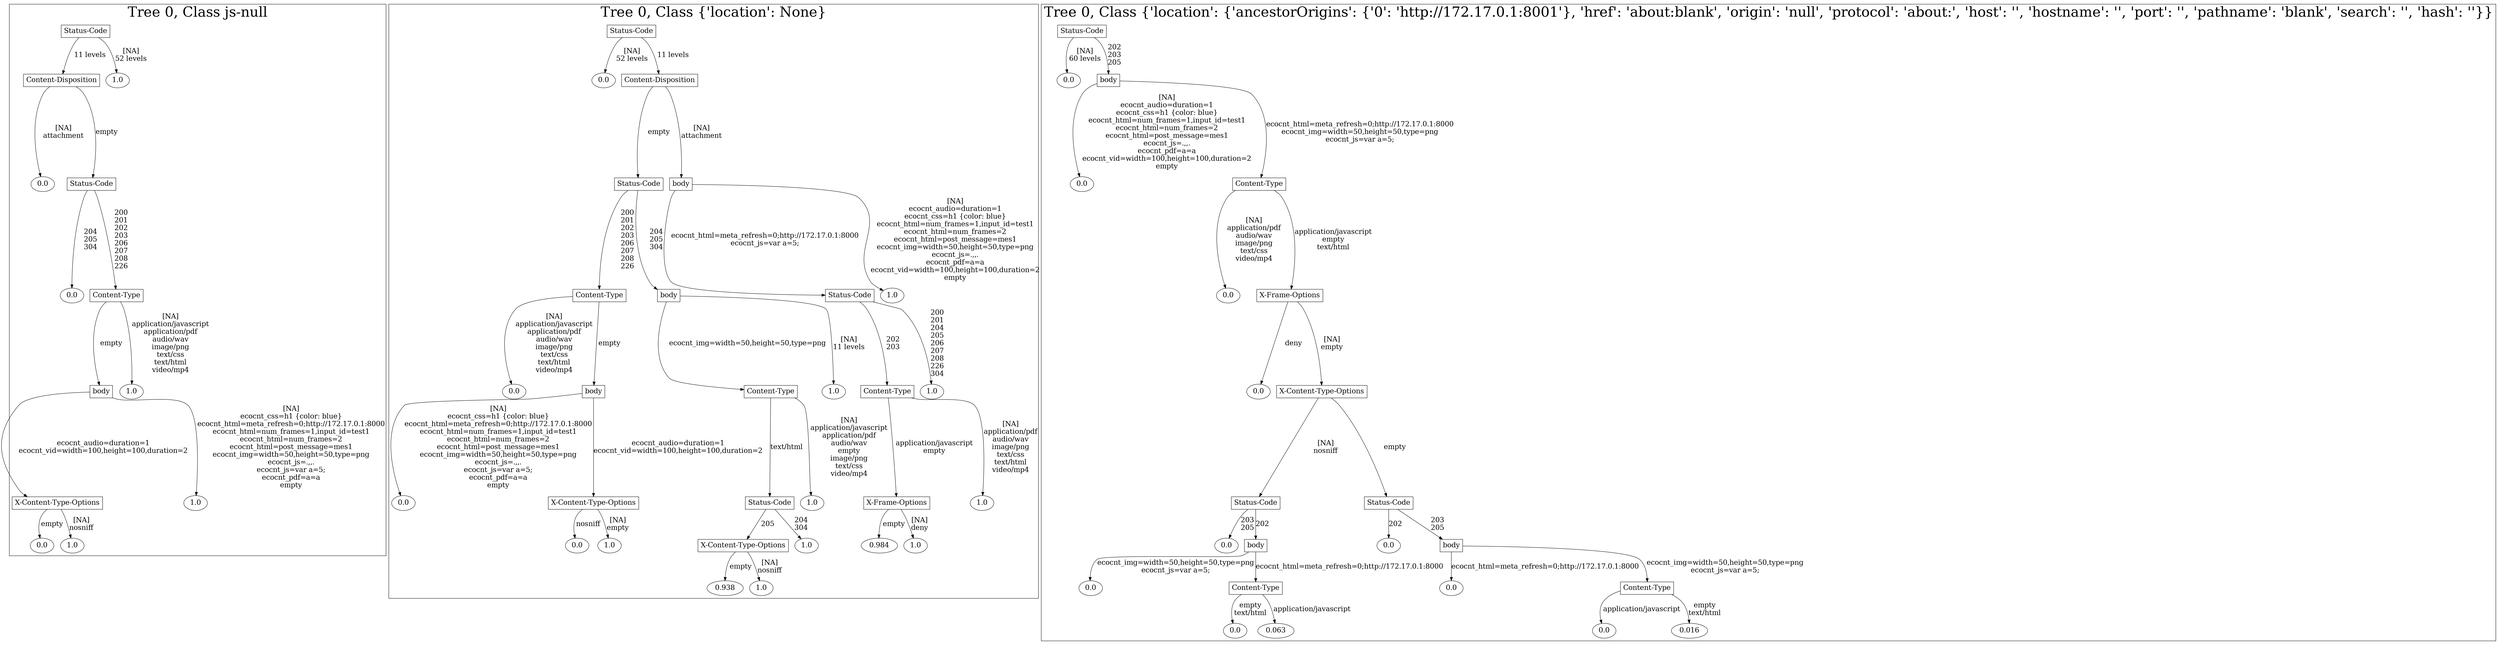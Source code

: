/*
Generated by:
    http://https://github.com/h2oai/h2o-3/tree/master/h2o-genmodel/src/main/java/hex/genmodel/tools/PrintMojo.java
*/

/*
On a mac:

$ brew install graphviz
$ dot -Tpng file.gv -o file.png
$ open file.png
*/

digraph G {

subgraph cluster_0 {
/* Nodes */

/* Level 0 */
{
"SG_0_Node_0" [shape=box, fontsize=20, label="Status-Code"]
}

/* Level 1 */
{
"SG_0_Node_1" [shape=box, fontsize=20, label="Content-Disposition"]
"SG_0_Node_6" [fontsize=20, label="1.0"]
}

/* Level 2 */
{
"SG_0_Node_7" [fontsize=20, label="0.0"]
"SG_0_Node_2" [shape=box, fontsize=20, label="Status-Code"]
}

/* Level 3 */
{
"SG_0_Node_8" [fontsize=20, label="0.0"]
"SG_0_Node_3" [shape=box, fontsize=20, label="Content-Type"]
}

/* Level 4 */
{
"SG_0_Node_4" [shape=box, fontsize=20, label="body"]
"SG_0_Node_9" [fontsize=20, label="1.0"]
}

/* Level 5 */
{
"SG_0_Node_5" [shape=box, fontsize=20, label="X-Content-Type-Options"]
"SG_0_Node_10" [fontsize=20, label="1.0"]
}

/* Level 6 */
{
"SG_0_Node_11" [fontsize=20, label="0.0"]
"SG_0_Node_12" [fontsize=20, label="1.0"]
}

/* Edges */
"SG_0_Node_0" -> "SG_0_Node_1" [fontsize=20, label="11 levels
"]
"SG_0_Node_0" -> "SG_0_Node_6" [fontsize=20, label="[NA]
52 levels
"]
"SG_0_Node_1" -> "SG_0_Node_7" [fontsize=20, label="[NA]
attachment
"]
"SG_0_Node_1" -> "SG_0_Node_2" [fontsize=20, label="empty
"]
"SG_0_Node_2" -> "SG_0_Node_8" [fontsize=20, label="204
205
304
"]
"SG_0_Node_2" -> "SG_0_Node_3" [fontsize=20, label="200
201
202
203
206
207
208
226
"]
"SG_0_Node_3" -> "SG_0_Node_4" [fontsize=20, label="empty
"]
"SG_0_Node_3" -> "SG_0_Node_9" [fontsize=20, label="[NA]
application/javascript
application/pdf
audio/wav
image/png
text/css
text/html
video/mp4
"]
"SG_0_Node_4" -> "SG_0_Node_5" [fontsize=20, label="ecocnt_audio=duration=1
ecocnt_vid=width=100,height=100,duration=2
"]
"SG_0_Node_4" -> "SG_0_Node_10" [fontsize=20, label="[NA]
ecocnt_css=h1 {color: blue}
ecocnt_html=meta_refresh=0;http://172.17.0.1:8000
ecocnt_html=num_frames=1,input_id=test1
ecocnt_html=num_frames=2
ecocnt_html=post_message=mes1
ecocnt_img=width=50,height=50,type=png
ecocnt_js=.,,.
ecocnt_js=var a=5;
ecocnt_pdf=a=a
empty
"]
"SG_0_Node_5" -> "SG_0_Node_11" [fontsize=20, label="empty
"]
"SG_0_Node_5" -> "SG_0_Node_12" [fontsize=20, label="[NA]
nosniff
"]

fontsize=40
label="Tree 0, Class js-null"
}

subgraph cluster_1 {
/* Nodes */

/* Level 0 */
{
"SG_1_Node_0" [shape=box, fontsize=20, label="Status-Code"]
}

/* Level 1 */
{
"SG_1_Node_16" [fontsize=20, label="0.0"]
"SG_1_Node_1" [shape=box, fontsize=20, label="Content-Disposition"]
}

/* Level 2 */
{
"SG_1_Node_2" [shape=box, fontsize=20, label="Status-Code"]
"SG_1_Node_3" [shape=box, fontsize=20, label="body"]
}

/* Level 3 */
{
"SG_1_Node_4" [shape=box, fontsize=20, label="Content-Type"]
"SG_1_Node_5" [shape=box, fontsize=20, label="body"]
"SG_1_Node_6" [shape=box, fontsize=20, label="Status-Code"]
"SG_1_Node_17" [fontsize=20, label="1.0"]
}

/* Level 4 */
{
"SG_1_Node_18" [fontsize=20, label="0.0"]
"SG_1_Node_7" [shape=box, fontsize=20, label="body"]
"SG_1_Node_8" [shape=box, fontsize=20, label="Content-Type"]
"SG_1_Node_19" [fontsize=20, label="1.0"]
"SG_1_Node_9" [shape=box, fontsize=20, label="Content-Type"]
"SG_1_Node_20" [fontsize=20, label="1.0"]
}

/* Level 5 */
{
"SG_1_Node_21" [fontsize=20, label="0.0"]
"SG_1_Node_10" [shape=box, fontsize=20, label="X-Content-Type-Options"]
"SG_1_Node_11" [shape=box, fontsize=20, label="Status-Code"]
"SG_1_Node_22" [fontsize=20, label="1.0"]
"SG_1_Node_12" [shape=box, fontsize=20, label="X-Frame-Options"]
"SG_1_Node_23" [fontsize=20, label="1.0"]
}

/* Level 6 */
{
"SG_1_Node_24" [fontsize=20, label="0.0"]
"SG_1_Node_25" [fontsize=20, label="1.0"]
"SG_1_Node_13" [shape=box, fontsize=20, label="X-Content-Type-Options"]
"SG_1_Node_26" [fontsize=20, label="1.0"]
"SG_1_Node_27" [fontsize=20, label="0.984"]
"SG_1_Node_28" [fontsize=20, label="1.0"]
}

/* Level 7 */
{
"SG_1_Node_29" [fontsize=20, label="0.938"]
"SG_1_Node_30" [fontsize=20, label="1.0"]
}

/* Edges */
"SG_1_Node_0" -> "SG_1_Node_16" [fontsize=20, label="[NA]
52 levels
"]
"SG_1_Node_0" -> "SG_1_Node_1" [fontsize=20, label="11 levels
"]
"SG_1_Node_1" -> "SG_1_Node_2" [fontsize=20, label="empty
"]
"SG_1_Node_1" -> "SG_1_Node_3" [fontsize=20, label="[NA]
attachment
"]
"SG_1_Node_3" -> "SG_1_Node_6" [fontsize=20, label="ecocnt_html=meta_refresh=0;http://172.17.0.1:8000
ecocnt_js=var a=5;
"]
"SG_1_Node_3" -> "SG_1_Node_17" [fontsize=20, label="[NA]
ecocnt_audio=duration=1
ecocnt_css=h1 {color: blue}
ecocnt_html=num_frames=1,input_id=test1
ecocnt_html=num_frames=2
ecocnt_html=post_message=mes1
ecocnt_img=width=50,height=50,type=png
ecocnt_js=.,,.
ecocnt_pdf=a=a
ecocnt_vid=width=100,height=100,duration=2
empty
"]
"SG_1_Node_6" -> "SG_1_Node_9" [fontsize=20, label="202
203
"]
"SG_1_Node_6" -> "SG_1_Node_20" [fontsize=20, label="200
201
204
205
206
207
208
226
304
"]
"SG_1_Node_9" -> "SG_1_Node_12" [fontsize=20, label="application/javascript
empty
"]
"SG_1_Node_9" -> "SG_1_Node_23" [fontsize=20, label="[NA]
application/pdf
audio/wav
image/png
text/css
text/html
video/mp4
"]
"SG_1_Node_12" -> "SG_1_Node_27" [fontsize=20, label="empty
"]
"SG_1_Node_12" -> "SG_1_Node_28" [fontsize=20, label="[NA]
deny
"]
"SG_1_Node_2" -> "SG_1_Node_4" [fontsize=20, label="200
201
202
203
206
207
208
226
"]
"SG_1_Node_2" -> "SG_1_Node_5" [fontsize=20, label="204
205
304
"]
"SG_1_Node_5" -> "SG_1_Node_8" [fontsize=20, label="ecocnt_img=width=50,height=50,type=png
"]
"SG_1_Node_5" -> "SG_1_Node_19" [fontsize=20, label="[NA]
11 levels
"]
"SG_1_Node_8" -> "SG_1_Node_11" [fontsize=20, label="text/html
"]
"SG_1_Node_8" -> "SG_1_Node_22" [fontsize=20, label="[NA]
application/javascript
application/pdf
audio/wav
empty
image/png
text/css
video/mp4
"]
"SG_1_Node_11" -> "SG_1_Node_13" [fontsize=20, label="205
"]
"SG_1_Node_11" -> "SG_1_Node_26" [fontsize=20, label="204
304
"]
"SG_1_Node_13" -> "SG_1_Node_29" [fontsize=20, label="empty
"]
"SG_1_Node_13" -> "SG_1_Node_30" [fontsize=20, label="[NA]
nosniff
"]
"SG_1_Node_4" -> "SG_1_Node_18" [fontsize=20, label="[NA]
application/javascript
application/pdf
audio/wav
image/png
text/css
text/html
video/mp4
"]
"SG_1_Node_4" -> "SG_1_Node_7" [fontsize=20, label="empty
"]
"SG_1_Node_7" -> "SG_1_Node_21" [fontsize=20, label="[NA]
ecocnt_css=h1 {color: blue}
ecocnt_html=meta_refresh=0;http://172.17.0.1:8000
ecocnt_html=num_frames=1,input_id=test1
ecocnt_html=num_frames=2
ecocnt_html=post_message=mes1
ecocnt_img=width=50,height=50,type=png
ecocnt_js=.,,.
ecocnt_js=var a=5;
ecocnt_pdf=a=a
empty
"]
"SG_1_Node_7" -> "SG_1_Node_10" [fontsize=20, label="ecocnt_audio=duration=1
ecocnt_vid=width=100,height=100,duration=2
"]
"SG_1_Node_10" -> "SG_1_Node_24" [fontsize=20, label="nosniff
"]
"SG_1_Node_10" -> "SG_1_Node_25" [fontsize=20, label="[NA]
empty
"]

fontsize=40
label="Tree 0, Class {'location': None}"
}

subgraph cluster_2 {
/* Nodes */

/* Level 0 */
{
"SG_2_Node_0" [shape=box, fontsize=20, label="Status-Code"]
}

/* Level 1 */
{
"SG_2_Node_13" [fontsize=20, label="0.0"]
"SG_2_Node_1" [shape=box, fontsize=20, label="body"]
}

/* Level 2 */
{
"SG_2_Node_14" [fontsize=20, label="0.0"]
"SG_2_Node_2" [shape=box, fontsize=20, label="Content-Type"]
}

/* Level 3 */
{
"SG_2_Node_15" [fontsize=20, label="0.0"]
"SG_2_Node_3" [shape=box, fontsize=20, label="X-Frame-Options"]
}

/* Level 4 */
{
"SG_2_Node_16" [fontsize=20, label="0.0"]
"SG_2_Node_4" [shape=box, fontsize=20, label="X-Content-Type-Options"]
}

/* Level 5 */
{
"SG_2_Node_5" [shape=box, fontsize=20, label="Status-Code"]
"SG_2_Node_6" [shape=box, fontsize=20, label="Status-Code"]
}

/* Level 6 */
{
"SG_2_Node_17" [fontsize=20, label="0.0"]
"SG_2_Node_7" [shape=box, fontsize=20, label="body"]
"SG_2_Node_18" [fontsize=20, label="0.0"]
"SG_2_Node_8" [shape=box, fontsize=20, label="body"]
}

/* Level 7 */
{
"SG_2_Node_19" [fontsize=20, label="0.0"]
"SG_2_Node_9" [shape=box, fontsize=20, label="Content-Type"]
"SG_2_Node_20" [fontsize=20, label="0.0"]
"SG_2_Node_10" [shape=box, fontsize=20, label="Content-Type"]
}

/* Level 8 */
{
"SG_2_Node_21" [fontsize=20, label="0.0"]
"SG_2_Node_22" [fontsize=20, label="0.063"]
"SG_2_Node_23" [fontsize=20, label="0.0"]
"SG_2_Node_24" [fontsize=20, label="0.016"]
}

/* Edges */
"SG_2_Node_0" -> "SG_2_Node_13" [fontsize=20, label="[NA]
60 levels
"]
"SG_2_Node_0" -> "SG_2_Node_1" [fontsize=20, label="202
203
205
"]
"SG_2_Node_1" -> "SG_2_Node_14" [fontsize=20, label="[NA]
ecocnt_audio=duration=1
ecocnt_css=h1 {color: blue}
ecocnt_html=num_frames=1,input_id=test1
ecocnt_html=num_frames=2
ecocnt_html=post_message=mes1
ecocnt_js=.,,.
ecocnt_pdf=a=a
ecocnt_vid=width=100,height=100,duration=2
empty
"]
"SG_2_Node_1" -> "SG_2_Node_2" [fontsize=20, label="ecocnt_html=meta_refresh=0;http://172.17.0.1:8000
ecocnt_img=width=50,height=50,type=png
ecocnt_js=var a=5;
"]
"SG_2_Node_2" -> "SG_2_Node_15" [fontsize=20, label="[NA]
application/pdf
audio/wav
image/png
text/css
video/mp4
"]
"SG_2_Node_2" -> "SG_2_Node_3" [fontsize=20, label="application/javascript
empty
text/html
"]
"SG_2_Node_3" -> "SG_2_Node_16" [fontsize=20, label="deny
"]
"SG_2_Node_3" -> "SG_2_Node_4" [fontsize=20, label="[NA]
empty
"]
"SG_2_Node_4" -> "SG_2_Node_5" [fontsize=20, label="[NA]
nosniff
"]
"SG_2_Node_4" -> "SG_2_Node_6" [fontsize=20, label="empty
"]
"SG_2_Node_6" -> "SG_2_Node_18" [fontsize=20, label="202
"]
"SG_2_Node_6" -> "SG_2_Node_8" [fontsize=20, label="203
205
"]
"SG_2_Node_8" -> "SG_2_Node_20" [fontsize=20, label="ecocnt_html=meta_refresh=0;http://172.17.0.1:8000
"]
"SG_2_Node_8" -> "SG_2_Node_10" [fontsize=20, label="ecocnt_img=width=50,height=50,type=png
ecocnt_js=var a=5;
"]
"SG_2_Node_10" -> "SG_2_Node_23" [fontsize=20, label="application/javascript
"]
"SG_2_Node_10" -> "SG_2_Node_24" [fontsize=20, label="empty
text/html
"]
"SG_2_Node_5" -> "SG_2_Node_17" [fontsize=20, label="203
205
"]
"SG_2_Node_5" -> "SG_2_Node_7" [fontsize=20, label="202
"]
"SG_2_Node_7" -> "SG_2_Node_19" [fontsize=20, label="ecocnt_img=width=50,height=50,type=png
ecocnt_js=var a=5;
"]
"SG_2_Node_7" -> "SG_2_Node_9" [fontsize=20, label="ecocnt_html=meta_refresh=0;http://172.17.0.1:8000
"]
"SG_2_Node_9" -> "SG_2_Node_21" [fontsize=20, label="empty
text/html
"]
"SG_2_Node_9" -> "SG_2_Node_22" [fontsize=20, label="application/javascript
"]

fontsize=40
label="Tree 0, Class {'location': {'ancestorOrigins': {'0': 'http://172.17.0.1:8001'}, 'href': 'about:blank', 'origin': 'null', 'protocol': 'about:', 'host': '', 'hostname': '', 'port': '', 'pathname': 'blank', 'search': '', 'hash': ''}}"
}

}

